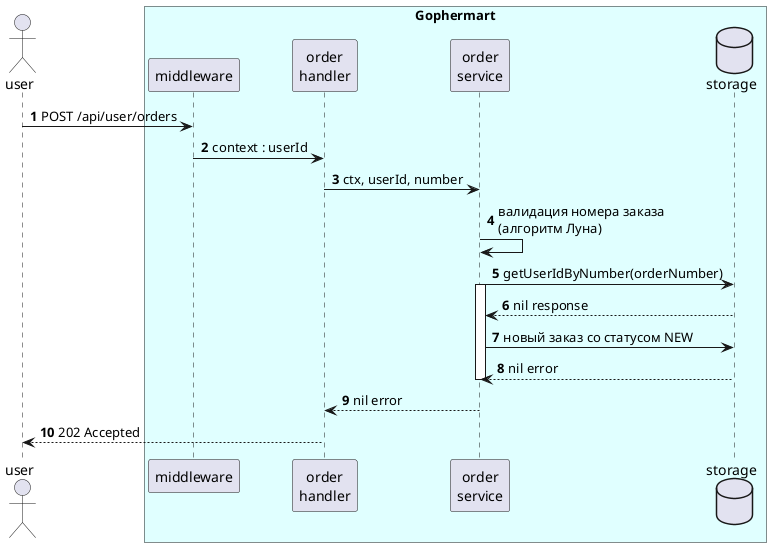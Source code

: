 @startuml
'https://plantuml.com/sequence-diagram
actor user
box "Gophermart" #LightCyan
participant middleware
participant "order\nhandler"
participant "order\nservice"
database storage
end box

autonumber
user -> middleware: POST /api/user/orders
middleware -> "order\nhandler": context : userId
"order\nhandler" -> "order\nservice": ctx, userId, number
"order\nservice" -> "order\nservice": валидация номера заказа\n(алгоритм Луна)
"order\nservice" -> storage: getUserIdByNumber(orderNumber)
activate "order\nservice"
storage --> "order\nservice": nil response
"order\nservice" -> storage: новый заказ со статусом NEW
storage --> "order\nservice": nil error
deactivate "order\nservice"
 "order\nservice" --> "order\nhandler":  nil error
 "order\nhandler" --> user: 202 Accepted
@enduml